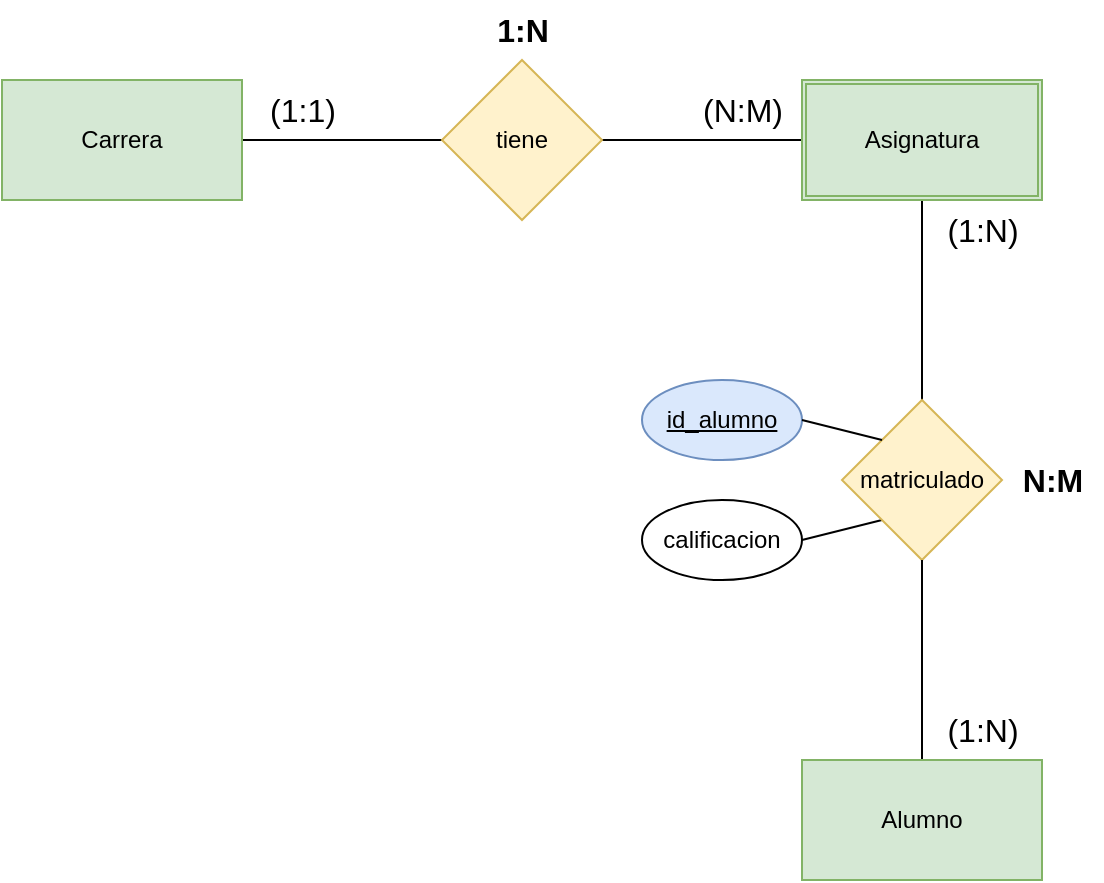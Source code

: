 <mxfile version="26.0.7">
  <diagram name="Page-1" id="jzw5WTR2NERdWGnIvId5">
    <mxGraphModel dx="774" dy="857" grid="1" gridSize="10" guides="1" tooltips="1" connect="1" arrows="1" fold="1" page="0" pageScale="1" pageWidth="850" pageHeight="1100" background="#ffffff" math="0" shadow="0">
      <root>
        <mxCell id="0" />
        <mxCell id="1" parent="0" />
        <mxCell id="QhfKAPlDiAFCTURe2MWs-102" style="edgeStyle=none;curved=1;rounded=0;orthogonalLoop=1;jettySize=auto;html=1;exitX=1;exitY=0.5;exitDx=0;exitDy=0;entryX=0;entryY=0.5;entryDx=0;entryDy=0;fontSize=12;startSize=8;endSize=8;endArrow=none;startFill=0;" edge="1" parent="1" source="QhfKAPlDiAFCTURe2MWs-99" target="QhfKAPlDiAFCTURe2MWs-101">
          <mxGeometry relative="1" as="geometry" />
        </mxCell>
        <mxCell id="QhfKAPlDiAFCTURe2MWs-99" value="Carrera" style="rounded=0;whiteSpace=wrap;html=1;fillColor=#d5e8d4;strokeColor=#82b366;" vertex="1" parent="1">
          <mxGeometry y="40" width="120" height="60" as="geometry" />
        </mxCell>
        <mxCell id="QhfKAPlDiAFCTURe2MWs-103" style="edgeStyle=none;curved=1;rounded=0;orthogonalLoop=1;jettySize=auto;html=1;exitX=0;exitY=0.5;exitDx=0;exitDy=0;entryX=1;entryY=0.5;entryDx=0;entryDy=0;fontSize=12;startSize=8;endSize=8;endArrow=none;startFill=0;" edge="1" parent="1" source="QhfKAPlDiAFCTURe2MWs-100" target="QhfKAPlDiAFCTURe2MWs-101">
          <mxGeometry relative="1" as="geometry" />
        </mxCell>
        <mxCell id="QhfKAPlDiAFCTURe2MWs-109" style="edgeStyle=none;curved=1;rounded=0;orthogonalLoop=1;jettySize=auto;html=1;exitX=0.5;exitY=1;exitDx=0;exitDy=0;entryX=0.5;entryY=0;entryDx=0;entryDy=0;fontSize=12;startSize=8;endSize=8;endArrow=none;startFill=0;" edge="1" parent="1" source="QhfKAPlDiAFCTURe2MWs-100" target="QhfKAPlDiAFCTURe2MWs-107">
          <mxGeometry relative="1" as="geometry" />
        </mxCell>
        <mxCell id="QhfKAPlDiAFCTURe2MWs-100" value="Asignatura" style="shape=ext;double=1;rounded=0;whiteSpace=wrap;html=1;fillColor=#d5e8d4;strokeColor=#82b366;" vertex="1" parent="1">
          <mxGeometry x="400" y="40" width="120" height="60" as="geometry" />
        </mxCell>
        <mxCell id="QhfKAPlDiAFCTURe2MWs-101" value="tiene" style="rhombus;whiteSpace=wrap;html=1;fillColor=#fff2cc;strokeColor=#d6b656;" vertex="1" parent="1">
          <mxGeometry x="220" y="30" width="80" height="80" as="geometry" />
        </mxCell>
        <mxCell id="QhfKAPlDiAFCTURe2MWs-104" value="(1:1)" style="text;html=1;align=center;verticalAlign=middle;resizable=0;points=[];autosize=1;strokeColor=none;fillColor=none;fontSize=16;" vertex="1" parent="1">
          <mxGeometry x="120" y="40" width="60" height="30" as="geometry" />
        </mxCell>
        <mxCell id="QhfKAPlDiAFCTURe2MWs-105" value="(N:M)" style="text;html=1;align=center;verticalAlign=middle;resizable=0;points=[];autosize=1;strokeColor=none;fillColor=none;fontSize=16;" vertex="1" parent="1">
          <mxGeometry x="340" y="40" width="60" height="30" as="geometry" />
        </mxCell>
        <mxCell id="QhfKAPlDiAFCTURe2MWs-106" value="1:N" style="text;html=1;align=center;verticalAlign=middle;resizable=0;points=[];autosize=1;strokeColor=none;fillColor=none;fontSize=16;fontStyle=1" vertex="1" parent="1">
          <mxGeometry x="235" width="50" height="30" as="geometry" />
        </mxCell>
        <mxCell id="QhfKAPlDiAFCTURe2MWs-117" style="edgeStyle=none;curved=1;rounded=0;orthogonalLoop=1;jettySize=auto;html=1;exitX=0;exitY=1;exitDx=0;exitDy=0;entryX=1;entryY=0.5;entryDx=0;entryDy=0;fontSize=12;startSize=8;endSize=8;endArrow=none;startFill=0;" edge="1" parent="1" source="QhfKAPlDiAFCTURe2MWs-107" target="QhfKAPlDiAFCTURe2MWs-115">
          <mxGeometry relative="1" as="geometry" />
        </mxCell>
        <mxCell id="QhfKAPlDiAFCTURe2MWs-107" value="matriculado" style="rhombus;whiteSpace=wrap;html=1;fillColor=#fff2cc;strokeColor=#d6b656;" vertex="1" parent="1">
          <mxGeometry x="420" y="200" width="80" height="80" as="geometry" />
        </mxCell>
        <mxCell id="QhfKAPlDiAFCTURe2MWs-110" style="edgeStyle=none;curved=1;rounded=0;orthogonalLoop=1;jettySize=auto;html=1;exitX=0.5;exitY=0;exitDx=0;exitDy=0;entryX=0.5;entryY=1;entryDx=0;entryDy=0;fontSize=12;startSize=8;endSize=8;endArrow=none;startFill=0;" edge="1" parent="1" source="QhfKAPlDiAFCTURe2MWs-108" target="QhfKAPlDiAFCTURe2MWs-107">
          <mxGeometry relative="1" as="geometry" />
        </mxCell>
        <mxCell id="QhfKAPlDiAFCTURe2MWs-108" value="Alumno" style="rounded=0;whiteSpace=wrap;html=1;fillColor=#d5e8d4;strokeColor=#82b366;" vertex="1" parent="1">
          <mxGeometry x="400" y="380" width="120" height="60" as="geometry" />
        </mxCell>
        <mxCell id="QhfKAPlDiAFCTURe2MWs-111" value="(1:N)" style="text;html=1;align=center;verticalAlign=middle;resizable=0;points=[];autosize=1;strokeColor=none;fillColor=none;fontSize=16;" vertex="1" parent="1">
          <mxGeometry x="460" y="100" width="60" height="30" as="geometry" />
        </mxCell>
        <mxCell id="QhfKAPlDiAFCTURe2MWs-112" value="(1:N)" style="text;html=1;align=center;verticalAlign=middle;resizable=0;points=[];autosize=1;strokeColor=none;fillColor=none;fontSize=16;" vertex="1" parent="1">
          <mxGeometry x="460" y="350" width="60" height="30" as="geometry" />
        </mxCell>
        <mxCell id="QhfKAPlDiAFCTURe2MWs-113" value="N:M" style="text;html=1;align=center;verticalAlign=middle;resizable=0;points=[];autosize=1;strokeColor=none;fillColor=none;fontSize=16;fontStyle=1" vertex="1" parent="1">
          <mxGeometry x="500" y="225" width="50" height="30" as="geometry" />
        </mxCell>
        <mxCell id="QhfKAPlDiAFCTURe2MWs-114" value="id_alumno" style="ellipse;whiteSpace=wrap;html=1;fillColor=#dae8fc;strokeColor=#6c8ebf;fontStyle=4" vertex="1" parent="1">
          <mxGeometry x="320" y="190" width="80" height="40" as="geometry" />
        </mxCell>
        <mxCell id="QhfKAPlDiAFCTURe2MWs-115" value="calificacion" style="ellipse;whiteSpace=wrap;html=1;" vertex="1" parent="1">
          <mxGeometry x="320" y="250" width="80" height="40" as="geometry" />
        </mxCell>
        <mxCell id="QhfKAPlDiAFCTURe2MWs-116" style="edgeStyle=none;curved=1;rounded=0;orthogonalLoop=1;jettySize=auto;html=1;exitX=0;exitY=0;exitDx=0;exitDy=0;entryX=1;entryY=0.5;entryDx=0;entryDy=0;fontSize=12;startSize=8;endSize=8;endArrow=none;startFill=0;" edge="1" parent="1" source="QhfKAPlDiAFCTURe2MWs-107" target="QhfKAPlDiAFCTURe2MWs-114">
          <mxGeometry relative="1" as="geometry" />
        </mxCell>
      </root>
    </mxGraphModel>
  </diagram>
</mxfile>
